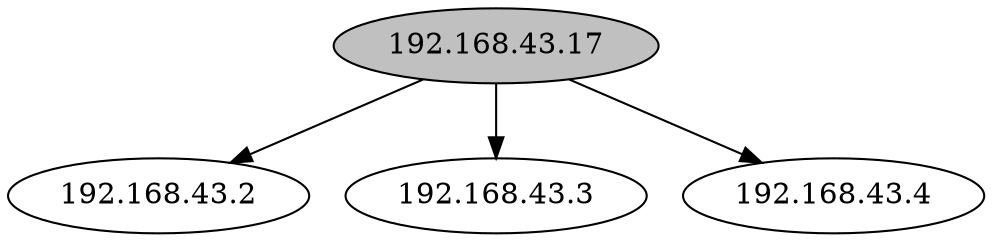 digraph DAG {
S0[label="192.168.43.17",fillcolor=grey,style=filled];
S1[label="192.168.43.2"];
S0[label="192.168.43.17",fillcolor=grey,style=filled];
S3[label="192.168.43.3"];
S0[label="192.168.43.17",fillcolor=grey,style=filled];
S5[label="192.168.43.4"];
S0 -> S1
S0 -> S3
S0 -> S5
}